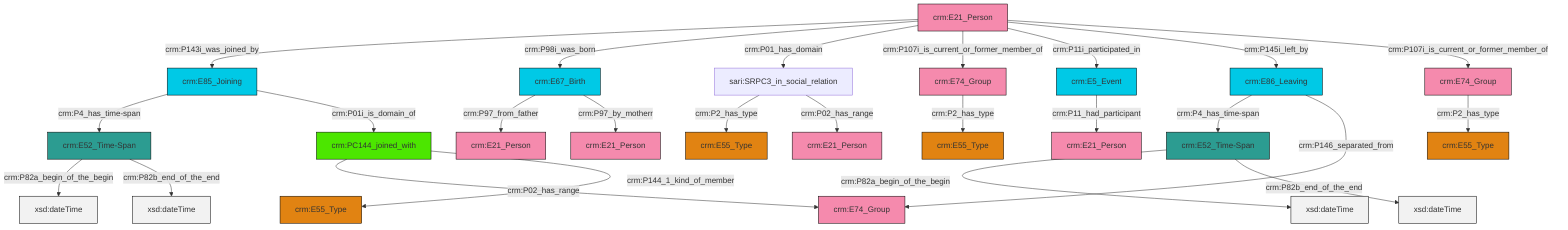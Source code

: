 graph TD
classDef Literal fill:#f2f2f2,stroke:#000000;
classDef CRM_Entity fill:#FFFFFF,stroke:#000000;
classDef Temporal_Entity fill:#00C9E6, stroke:#000000;
classDef Type fill:#E18312, stroke:#000000;
classDef Time-Span fill:#2C9C91, stroke:#000000;
classDef Appellation fill:#FFEB7F, stroke:#000000;
classDef Place fill:#008836, stroke:#000000;
classDef Persistent_Item fill:#B266B2, stroke:#000000;
classDef Conceptual_Object fill:#FFD700, stroke:#000000;
classDef Physical_Thing fill:#D2B48C, stroke:#000000;
classDef Actor fill:#f58aad, stroke:#000000;
classDef PC_Classes fill:#4ce600, stroke:#000000;
classDef Multi fill:#cccccc,stroke:#000000;

4["crm:E74_Group"]:::Actor -->|crm:P2_has_type| 5["crm:E55_Type"]:::Type
11["crm:E52_Time-Span"]:::Time-Span -->|crm:P82a_begin_of_the_begin| 12[xsd:dateTime]:::Literal
15["crm:E21_Person"]:::Actor -->|crm:P143i_was_joined_by| 16["crm:E85_Joining"]:::Temporal_Entity
16["crm:E85_Joining"]:::Temporal_Entity -->|crm:P4_has_time-span| 11["crm:E52_Time-Span"]:::Time-Span
19["crm:E67_Birth"]:::Temporal_Entity -->|crm:P97_from_father| 6["crm:E21_Person"]:::Actor
15["crm:E21_Person"]:::Actor -->|crm:P98i_was_born| 19["crm:E67_Birth"]:::Temporal_Entity
15["crm:E21_Person"]:::Actor -->|crm:P01_has_domain| 25["sari:SRPC3_in_social_relation"]:::Default
20["crm:PC144_joined_with"]:::PC_Classes -->|crm:P02_has_range| 2["crm:E74_Group"]:::Actor
20["crm:PC144_joined_with"]:::PC_Classes -->|crm:P144_1_kind_of_member| 9["crm:E55_Type"]:::Type
30["crm:E74_Group"]:::Actor -->|crm:P2_has_type| 22["crm:E55_Type"]:::Type
25["sari:SRPC3_in_social_relation"]:::Default -->|crm:P2_has_type| 0["crm:E55_Type"]:::Type
17["crm:E86_Leaving"]:::Temporal_Entity -->|crm:P4_has_time-span| 13["crm:E52_Time-Span"]:::Time-Span
31["crm:E5_Event"]:::Temporal_Entity -->|crm:P11_had_participant| 28["crm:E21_Person"]:::Actor
11["crm:E52_Time-Span"]:::Time-Span -->|crm:P82b_end_of_the_end| 34[xsd:dateTime]:::Literal
15["crm:E21_Person"]:::Actor -->|crm:P107i_is_current_or_former_member_of| 30["crm:E74_Group"]:::Actor
15["crm:E21_Person"]:::Actor -->|crm:P11i_participated_in| 31["crm:E5_Event"]:::Temporal_Entity
15["crm:E21_Person"]:::Actor -->|crm:P145i_left_by| 17["crm:E86_Leaving"]:::Temporal_Entity
13["crm:E52_Time-Span"]:::Time-Span -->|crm:P82a_begin_of_the_begin| 40[xsd:dateTime]:::Literal
25["sari:SRPC3_in_social_relation"]:::Default -->|crm:P02_has_range| 26["crm:E21_Person"]:::Actor
15["crm:E21_Person"]:::Actor -->|crm:P107i_is_current_or_former_member_of| 4["crm:E74_Group"]:::Actor
19["crm:E67_Birth"]:::Temporal_Entity -->|crm:P97_by_motherr| 36["crm:E21_Person"]:::Actor
16["crm:E85_Joining"]:::Temporal_Entity -->|crm:P01i_is_domain_of| 20["crm:PC144_joined_with"]:::PC_Classes
17["crm:E86_Leaving"]:::Temporal_Entity -->|crm:P146_separated_from| 2["crm:E74_Group"]:::Actor
13["crm:E52_Time-Span"]:::Time-Span -->|crm:P82b_end_of_the_end| 46[xsd:dateTime]:::Literal